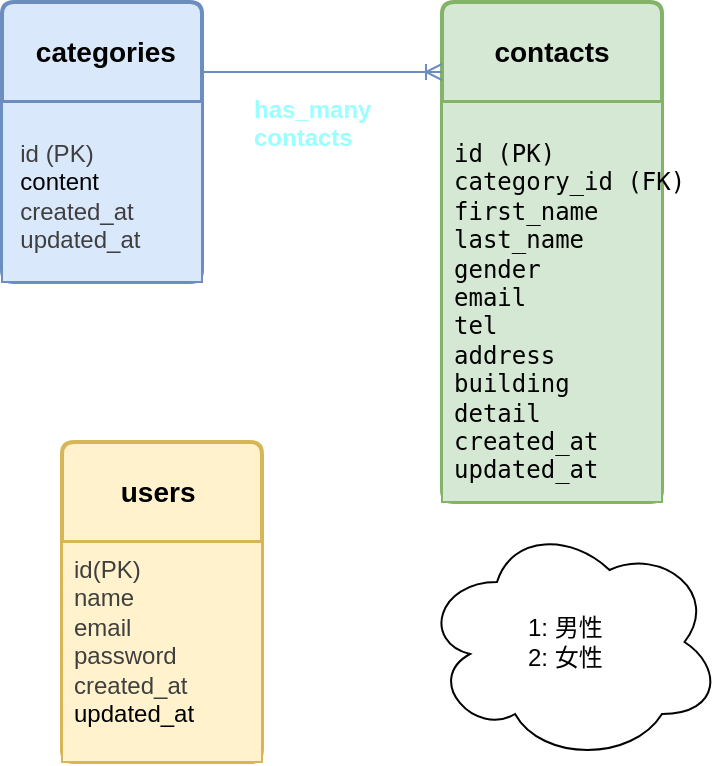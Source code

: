 <mxfile>
    <diagram id="SYdNa0us9zYkgSYLafI0" name="ページ1">
        <mxGraphModel dx="716" dy="659" grid="1" gridSize="10" guides="1" tooltips="1" connect="1" arrows="1" fold="1" page="1" pageScale="1" pageWidth="827" pageHeight="1169" background="none" math="0" shadow="0">
            <root>
                <mxCell id="0"/>
                <mxCell id="1" parent="0"/>
                <mxCell id="30" style="edgeStyle=none;html=1;" edge="1" parent="1" source="5" target="4">
                    <mxGeometry relative="1" as="geometry"/>
                </mxCell>
                <mxCell id="26" style="edgeStyle=none;html=1;" edge="1" parent="1" source="5" target="4">
                    <mxGeometry relative="1" as="geometry"/>
                </mxCell>
                <mxCell id="2" value="&lt;span&gt;contacts&lt;/span&gt;" style="swimlane;childLayout=stackLayout;horizontal=1;startSize=50;horizontalStack=0;rounded=1;fontSize=14;fontStyle=1;strokeWidth=2;resizeParent=0;resizeLast=1;shadow=0;dashed=0;align=center;arcSize=4;whiteSpace=wrap;html=1;verticalAlign=middle;fillColor=#d5e8d4;strokeColor=#82b366;" vertex="1" parent="1">
                    <mxGeometry x="330" y="180" width="110" height="250" as="geometry">
                        <mxRectangle x="330" y="270" width="100" height="50" as="alternateBounds"/>
                    </mxGeometry>
                </mxCell>
                <mxCell id="3" value="&lt;pre style=&quot;&quot;&gt;id (PK) &lt;br&gt;category_id (FK) &lt;br&gt;first_name &lt;br&gt;last_name&lt;br&gt;gender&lt;br&gt;email&lt;br&gt;tel&lt;br&gt;address&lt;br&gt;building&lt;br&gt;detail&lt;br&gt;created_at&lt;br&gt;updated_at&lt;/pre&gt;&lt;pre&gt;&lt;pre&gt;&lt;div&gt; &lt;/div&gt;&lt;/pre&gt;&lt;/pre&gt;" style="align=left;strokeColor=#82b366;fillColor=#d5e8d4;spacingLeft=4;fontSize=12;verticalAlign=top;resizable=0;rotatable=0;part=1;html=1;" vertex="1" parent="2">
                    <mxGeometry y="50" width="110" height="200" as="geometry"/>
                </mxCell>
                <mxCell id="4" value="&lt;pre&gt;&lt;span&gt;&lt;font face=&quot;Helvetica&quot;&gt; categories&lt;/font&gt;&lt;/span&gt;&lt;/pre&gt;" style="swimlane;childLayout=stackLayout;horizontal=1;startSize=50;horizontalStack=0;rounded=1;fontSize=14;fontStyle=1;strokeWidth=2;resizeParent=0;resizeLast=1;shadow=0;dashed=0;align=center;arcSize=4;whiteSpace=wrap;html=1;labelBackgroundColor=none;fillColor=#dae8fc;strokeColor=#6c8ebf;fillStyle=auto;" vertex="1" parent="1">
                    <mxGeometry x="110" y="180" width="100" height="140" as="geometry"/>
                </mxCell>
                <mxCell id="5" value="&lt;pre&gt;&lt;div style=&quot;text-align: justify;&quot;&gt;&lt;span style=&quot;color: rgb(63, 63, 63); white-space-collapse: collapse;&quot;&gt;&lt;font style=&quot;&quot; face=&quot;Helvetica&quot;&gt;id (PK)&amp;nbsp; &amp;nbsp;&amp;nbsp;&lt;/font&gt;&lt;/span&gt;&lt;/div&gt;&lt;div style=&quot;text-align: justify;&quot;&gt;&lt;font style=&quot;&quot; face=&quot;Helvetica&quot;&gt;content&lt;/font&gt;&lt;/div&gt;&lt;div style=&quot;text-align: justify;&quot;&gt;&lt;span style=&quot;color: rgb(63, 63, 63); white-space-collapse: collapse;&quot;&gt;&lt;font face=&quot;Helvetica&quot;&gt;created_at&amp;nbsp; &amp;nbsp; &amp;nbsp; &amp;nbsp; &amp;nbsp;&lt;/font&gt;&lt;/span&gt;&lt;/div&gt;&lt;div style=&quot;text-align: justify;&quot;&gt;&lt;span style=&quot;color: rgb(63, 63, 63); white-space-collapse: collapse;&quot;&gt;&lt;font style=&quot;&quot; face=&quot;Helvetica&quot;&gt;updated_at&lt;/font&gt;&lt;/span&gt;&lt;/div&gt;&lt;/pre&gt;" style="align=center;strokeColor=#6c8ebf;fillColor=#dae8fc;spacingLeft=4;fontSize=12;verticalAlign=top;resizable=0;rotatable=0;part=1;html=1;labelBackgroundColor=none;" vertex="1" parent="4">
                    <mxGeometry y="50" width="100" height="90" as="geometry"/>
                </mxCell>
                <mxCell id="24" value="&lt;pre&gt;&lt;font face=&quot;Helvetica&quot;&gt;users &lt;/font&gt;&lt;/pre&gt;" style="swimlane;childLayout=stackLayout;horizontal=1;startSize=50;horizontalStack=0;rounded=1;fontSize=14;fontStyle=1;strokeWidth=2;resizeParent=0;resizeLast=1;shadow=0;dashed=0;align=center;arcSize=4;whiteSpace=wrap;html=1;fillColor=#fff2cc;strokeColor=#d6b656;fontColor=default;swimlaneFillColor=none;labelBackgroundColor=none;" vertex="1" parent="1">
                    <mxGeometry x="140" y="400" width="100" height="160" as="geometry"/>
                </mxCell>
                <mxCell id="25" value="&lt;div style=&quot;&quot;&gt;&lt;span style=&quot;&quot;&gt;&lt;span style=&quot;color: rgb(63, 63, 63);&quot;&gt;id&lt;/span&gt;&lt;span style=&quot;color: rgb(63, 63, 63); text-align: justify;&quot;&gt;(PK)&amp;nbsp;&lt;/span&gt;&lt;/span&gt;&lt;/div&gt;&lt;div style=&quot;&quot;&gt;&lt;span style=&quot;color: rgb(63, 63, 63);&quot;&gt;name&lt;/span&gt;&lt;/div&gt;&lt;div style=&quot;&quot;&gt;&lt;span style=&quot;color: rgb(63, 63, 63);&quot;&gt;email&lt;/span&gt;&lt;/div&gt;&lt;div style=&quot;&quot;&gt;&lt;span style=&quot;color: rgb(63, 63, 63);&quot;&gt;password&lt;/span&gt;&lt;/div&gt;&lt;div style=&quot;&quot;&gt;&lt;span style=&quot;color: rgb(63, 63, 63);&quot;&gt;created_at&lt;/span&gt;&lt;/div&gt;&lt;div style=&quot;&quot;&gt;&lt;span style=&quot;&quot;&gt;updated_at&lt;/span&gt;&lt;/div&gt;&lt;div&gt;&lt;br&gt;&lt;/div&gt;" style="align=left;strokeColor=#d6b656;fillColor=#fff2cc;spacingLeft=4;fontSize=12;verticalAlign=top;resizable=0;rotatable=0;part=1;html=1;labelBackgroundColor=#FFF2CC;" vertex="1" parent="24">
                    <mxGeometry y="50" width="100" height="110" as="geometry"/>
                </mxCell>
                <mxCell id="32" value="" style="edgeStyle=entityRelationEdgeStyle;fontSize=17;html=1;endArrow=ERoneToMany;exitX=1;exitY=0.25;exitDx=0;exitDy=0;entryX=0;entryY=0.14;entryDx=0;entryDy=0;entryPerimeter=0;fillColor=#dae8fc;strokeColor=#6c8ebf;fontStyle=1" edge="1" parent="1" source="4" target="2">
                    <mxGeometry width="100" height="100" relative="1" as="geometry">
                        <mxPoint x="210" y="530" as="sourcePoint"/>
                        <mxPoint x="320" y="215" as="targetPoint"/>
                        <Array as="points">
                            <mxPoint x="320" y="215"/>
                        </Array>
                    </mxGeometry>
                </mxCell>
                <mxCell id="37" value="&lt;div&gt;&lt;font color=&quot;#000000&quot;&gt;1: 男性&amp;nbsp;&amp;nbsp;&lt;/font&gt;&lt;/div&gt;&lt;div&gt;&lt;font color=&quot;#000000&quot;&gt;2: 女性&amp;nbsp;&amp;nbsp;&lt;/font&gt;&lt;/div&gt;" style="ellipse;shape=cloud;whiteSpace=wrap;html=1;align=center;" vertex="1" parent="1">
                    <mxGeometry x="320" y="440" width="150" height="120" as="geometry"/>
                </mxCell>
                <mxCell id="38" value="&lt;b&gt;&lt;font style=&quot;color: rgb(153, 255, 255);&quot;&gt;has_many&lt;/font&gt;&lt;/b&gt;&lt;div&gt;&lt;b&gt;&lt;font style=&quot;color: rgb(153, 255, 255);&quot;&gt;contacts&lt;/font&gt;&lt;/b&gt;&lt;/div&gt;" style="text;spacingLeft=4;spacingRight=4;overflow=hidden;rotatable=0;points=[[0,0.5],[1,0.5]];portConstraint=eastwest;fontSize=12;whiteSpace=wrap;html=1;labelBackgroundColor=none;fontColor=#99FFFF;" vertex="1" parent="1">
                    <mxGeometry x="230" y="220" width="70" height="40" as="geometry"/>
                </mxCell>
            </root>
        </mxGraphModel>
    </diagram>
</mxfile>